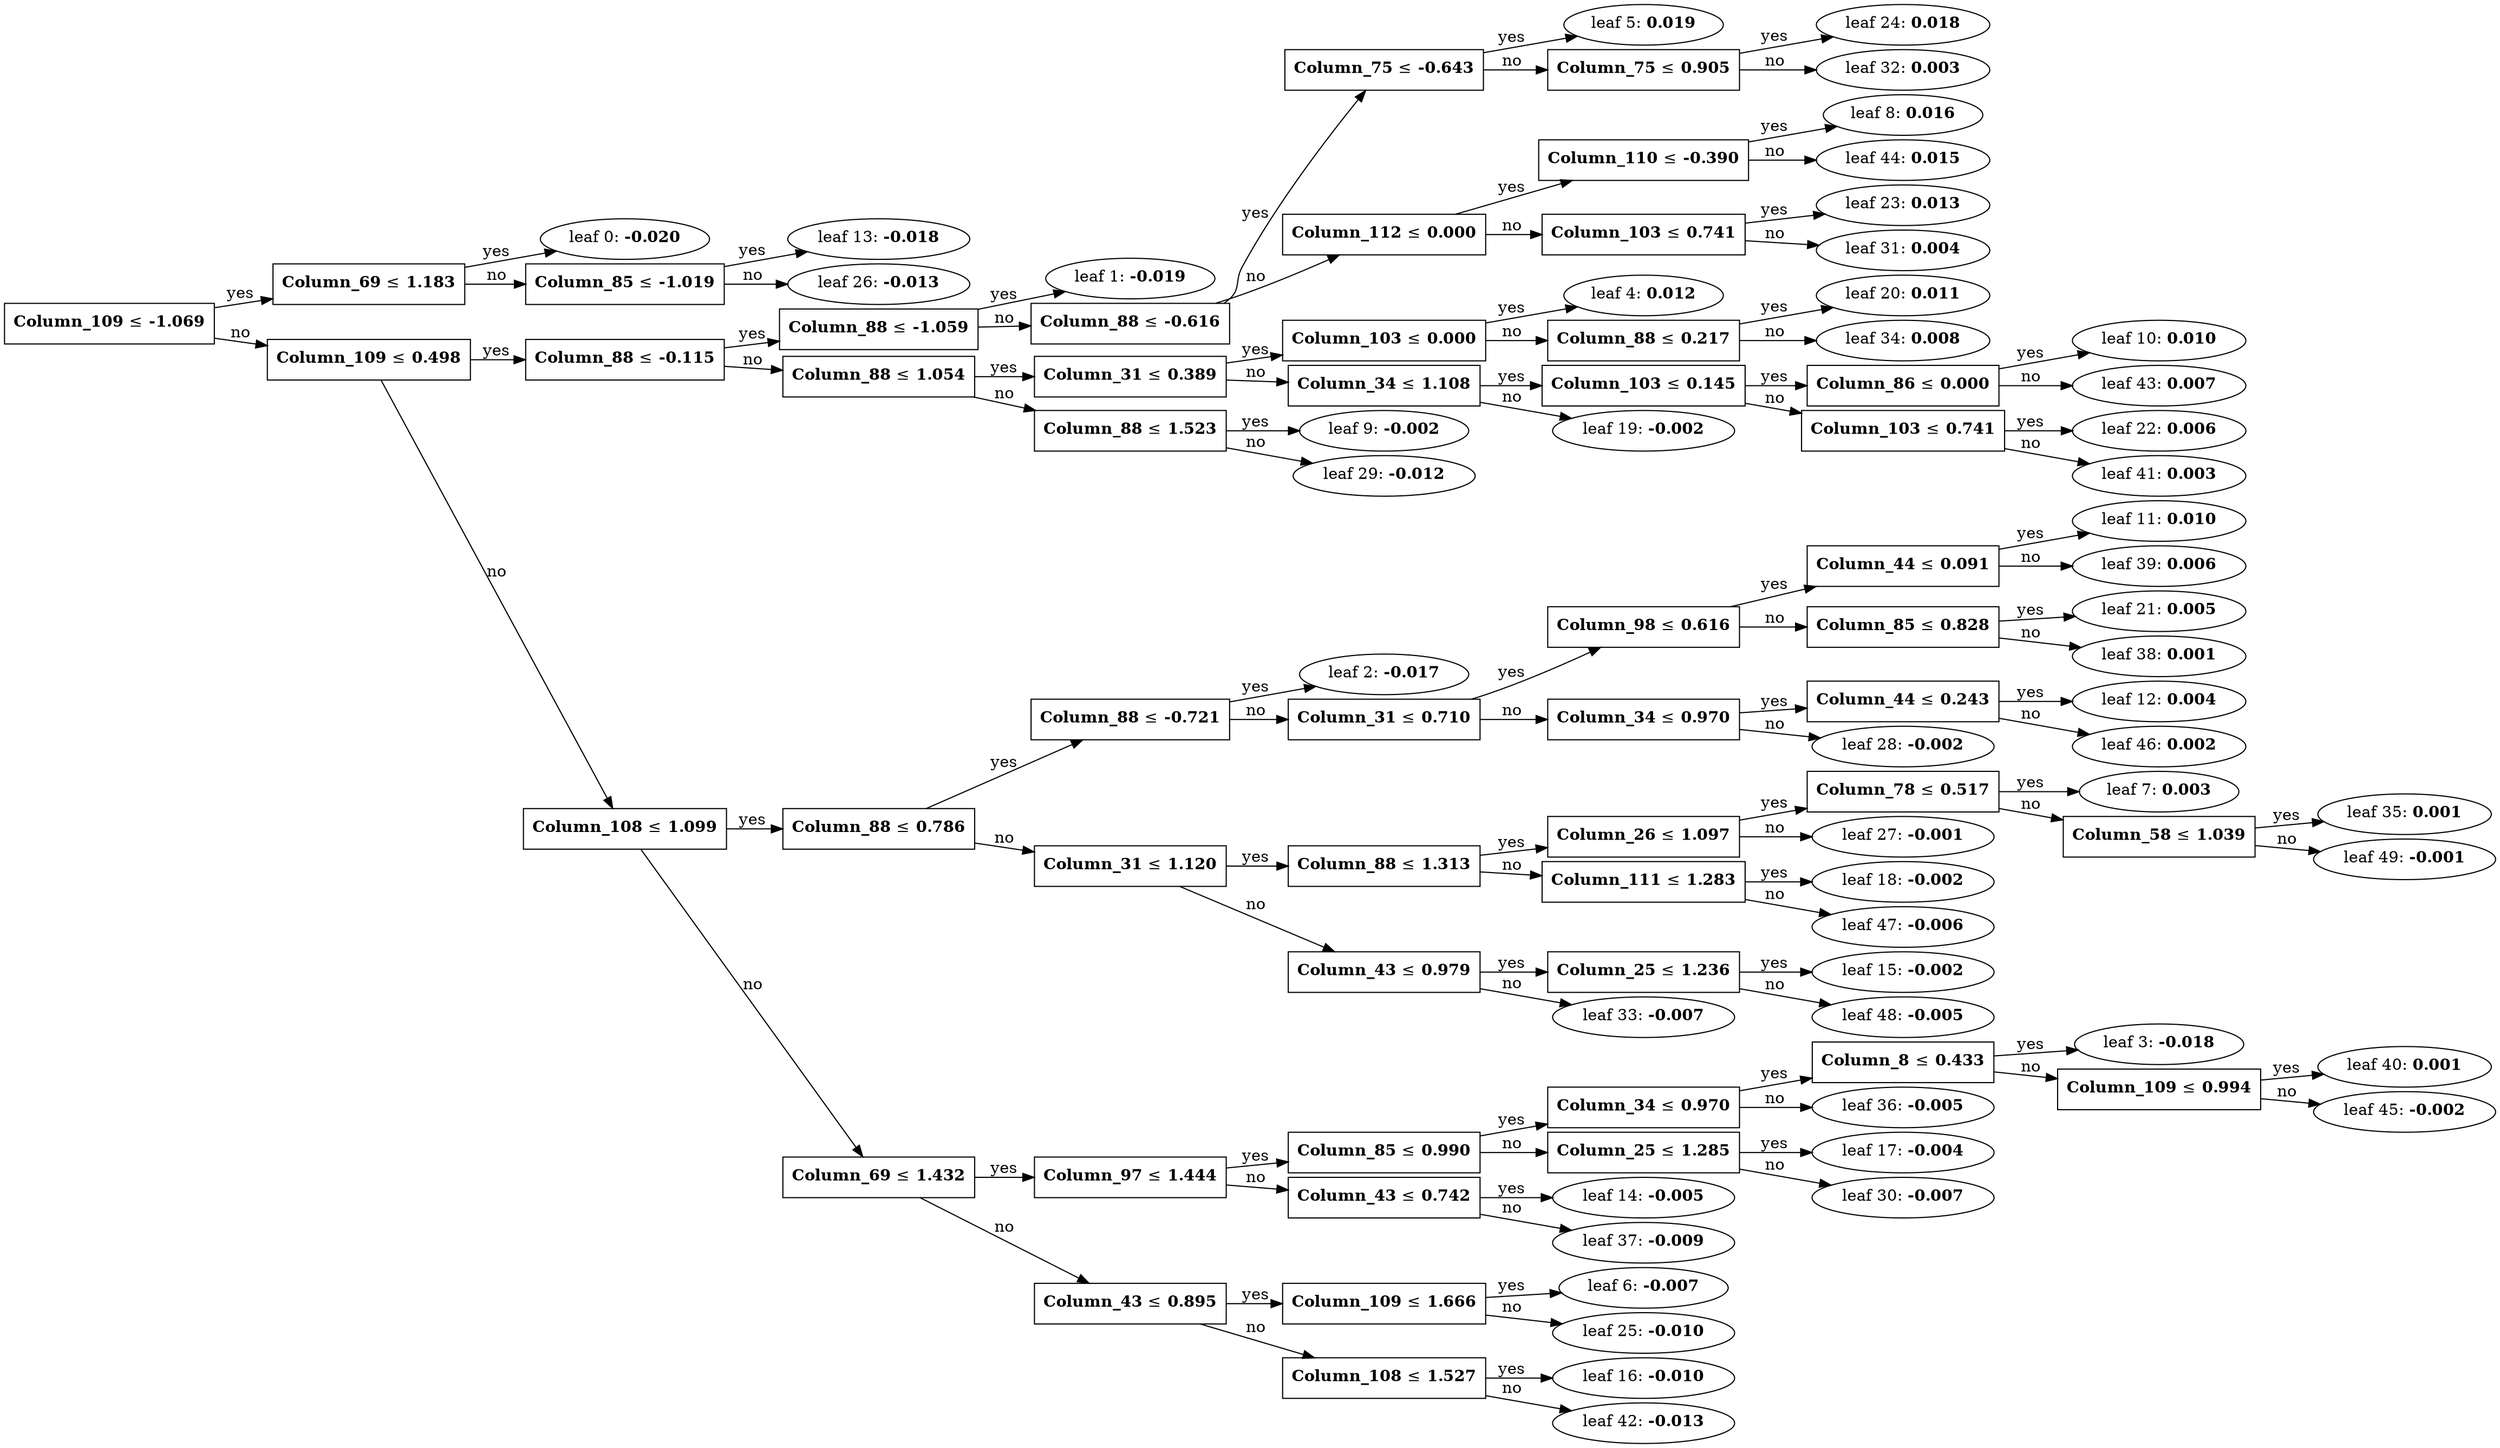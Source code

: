 digraph {
	graph [nodesep=0.05 rankdir=LR ranksep=0.3]
	split0 [label=<<B>Column_109</B> &#8804; <B>-1.069</B>> fillcolor=white shape=rectangle style=""]
	split12 [label=<<B>Column_69</B> &#8804; <B>1.183</B>> fillcolor=white shape=rectangle style=""]
	leaf0 [label=<leaf 0: <B>-0.020</B>>]
	split12 -> leaf0 [label=yes]
	split25 [label=<<B>Column_85</B> &#8804; <B>-1.019</B>> fillcolor=white shape=rectangle style=""]
	leaf13 [label=<leaf 13: <B>-0.018</B>>]
	split25 -> leaf13 [label=yes]
	leaf26 [label=<leaf 26: <B>-0.013</B>>]
	split25 -> leaf26 [label=no]
	split12 -> split25 [label=no]
	split0 -> split12 [label=yes]
	split1 [label=<<B>Column_109</B> &#8804; <B>0.498</B>> fillcolor=white shape=rectangle style=""]
	split3 [label=<<B>Column_88</B> &#8804; <B>-0.115</B>> fillcolor=white shape=rectangle style=""]
	split4 [label=<<B>Column_88</B> &#8804; <B>-1.059</B>> fillcolor=white shape=rectangle style=""]
	leaf1 [label=<leaf 1: <B>-0.019</B>>]
	split4 -> leaf1 [label=yes]
	split7 [label=<<B>Column_88</B> &#8804; <B>-0.616</B>> fillcolor=white shape=rectangle style=""]
	split23 [label=<<B>Column_75</B> &#8804; <B>-0.643</B>> fillcolor=white shape=rectangle style=""]
	leaf5 [label=<leaf 5: <B>0.019</B>>]
	split23 -> leaf5 [label=yes]
	split31 [label=<<B>Column_75</B> &#8804; <B>0.905</B>> fillcolor=white shape=rectangle style=""]
	leaf24 [label=<leaf 24: <B>0.018</B>>]
	split31 -> leaf24 [label=yes]
	leaf32 [label=<leaf 32: <B>0.003</B>>]
	split31 -> leaf32 [label=no]
	split23 -> split31 [label=no]
	split7 -> split23 [label=yes]
	split22 [label=<<B>Column_112</B> &#8804; <B>0.000</B>> fillcolor=white shape=rectangle style=""]
	split43 [label=<<B>Column_110</B> &#8804; <B>-0.390</B>> fillcolor=white shape=rectangle style=""]
	leaf8 [label=<leaf 8: <B>0.016</B>>]
	split43 -> leaf8 [label=yes]
	leaf44 [label=<leaf 44: <B>0.015</B>>]
	split43 -> leaf44 [label=no]
	split22 -> split43 [label=yes]
	split30 [label=<<B>Column_103</B> &#8804; <B>0.741</B>> fillcolor=white shape=rectangle style=""]
	leaf23 [label=<leaf 23: <B>0.013</B>>]
	split30 -> leaf23 [label=yes]
	leaf31 [label=<leaf 31: <B>0.004</B>>]
	split30 -> leaf31 [label=no]
	split22 -> split30 [label=no]
	split7 -> split22 [label=no]
	split4 -> split7 [label=no]
	split3 -> split4 [label=yes]
	split8 [label=<<B>Column_88</B> &#8804; <B>1.054</B>> fillcolor=white shape=rectangle style=""]
	split9 [label=<<B>Column_31</B> &#8804; <B>0.389</B>> fillcolor=white shape=rectangle style=""]
	split19 [label=<<B>Column_103</B> &#8804; <B>0.000</B>> fillcolor=white shape=rectangle style=""]
	leaf4 [label=<leaf 4: <B>0.012</B>>]
	split19 -> leaf4 [label=yes]
	split33 [label=<<B>Column_88</B> &#8804; <B>0.217</B>> fillcolor=white shape=rectangle style=""]
	leaf20 [label=<leaf 20: <B>0.011</B>>]
	split33 -> leaf20 [label=yes]
	leaf34 [label=<leaf 34: <B>0.008</B>>]
	split33 -> leaf34 [label=no]
	split19 -> split33 [label=no]
	split9 -> split19 [label=yes]
	split18 [label=<<B>Column_34</B> &#8804; <B>1.108</B>> fillcolor=white shape=rectangle style=""]
	split21 [label=<<B>Column_103</B> &#8804; <B>0.145</B>> fillcolor=white shape=rectangle style=""]
	split42 [label=<<B>Column_86</B> &#8804; <B>0.000</B>> fillcolor=white shape=rectangle style=""]
	leaf10 [label=<leaf 10: <B>0.010</B>>]
	split42 -> leaf10 [label=yes]
	leaf43 [label=<leaf 43: <B>0.007</B>>]
	split42 -> leaf43 [label=no]
	split21 -> split42 [label=yes]
	split40 [label=<<B>Column_103</B> &#8804; <B>0.741</B>> fillcolor=white shape=rectangle style=""]
	leaf22 [label=<leaf 22: <B>0.006</B>>]
	split40 -> leaf22 [label=yes]
	leaf41 [label=<leaf 41: <B>0.003</B>>]
	split40 -> leaf41 [label=no]
	split21 -> split40 [label=no]
	split18 -> split21 [label=yes]
	leaf19 [label=<leaf 19: <B>-0.002</B>>]
	split18 -> leaf19 [label=no]
	split9 -> split18 [label=no]
	split8 -> split9 [label=yes]
	split28 [label=<<B>Column_88</B> &#8804; <B>1.523</B>> fillcolor=white shape=rectangle style=""]
	leaf9 [label=<leaf 9: <B>-0.002</B>>]
	split28 -> leaf9 [label=yes]
	leaf29 [label=<leaf 29: <B>-0.012</B>>]
	split28 -> leaf29 [label=no]
	split8 -> split28 [label=no]
	split3 -> split8 [label=no]
	split1 -> split3 [label=yes]
	split2 [label=<<B>Column_108</B> &#8804; <B>1.099</B>> fillcolor=white shape=rectangle style=""]
	split6 [label=<<B>Column_88</B> &#8804; <B>0.786</B>> fillcolor=white shape=rectangle style=""]
	split10 [label=<<B>Column_88</B> &#8804; <B>-0.721</B>> fillcolor=white shape=rectangle style=""]
	leaf2 [label=<leaf 2: <B>-0.017</B>>]
	split10 -> leaf2 [label=yes]
	split11 [label=<<B>Column_31</B> &#8804; <B>0.710</B>> fillcolor=white shape=rectangle style=""]
	split20 [label=<<B>Column_98</B> &#8804; <B>0.616</B>> fillcolor=white shape=rectangle style=""]
	split38 [label=<<B>Column_44</B> &#8804; <B>0.091</B>> fillcolor=white shape=rectangle style=""]
	leaf11 [label=<leaf 11: <B>0.010</B>>]
	split38 -> leaf11 [label=yes]
	leaf39 [label=<leaf 39: <B>0.006</B>>]
	split38 -> leaf39 [label=no]
	split20 -> split38 [label=yes]
	split37 [label=<<B>Column_85</B> &#8804; <B>0.828</B>> fillcolor=white shape=rectangle style=""]
	leaf21 [label=<leaf 21: <B>0.005</B>>]
	split37 -> leaf21 [label=yes]
	leaf38 [label=<leaf 38: <B>0.001</B>>]
	split37 -> leaf38 [label=no]
	split20 -> split37 [label=no]
	split11 -> split20 [label=yes]
	split27 [label=<<B>Column_34</B> &#8804; <B>0.970</B>> fillcolor=white shape=rectangle style=""]
	split45 [label=<<B>Column_44</B> &#8804; <B>0.243</B>> fillcolor=white shape=rectangle style=""]
	leaf12 [label=<leaf 12: <B>0.004</B>>]
	split45 -> leaf12 [label=yes]
	leaf46 [label=<leaf 46: <B>0.002</B>>]
	split45 -> leaf46 [label=no]
	split27 -> split45 [label=yes]
	leaf28 [label=<leaf 28: <B>-0.002</B>>]
	split27 -> leaf28 [label=no]
	split11 -> split27 [label=no]
	split10 -> split11 [label=no]
	split6 -> split10 [label=yes]
	split14 [label=<<B>Column_31</B> &#8804; <B>1.120</B>> fillcolor=white shape=rectangle style=""]
	split17 [label=<<B>Column_88</B> &#8804; <B>1.313</B>> fillcolor=white shape=rectangle style=""]
	split26 [label=<<B>Column_26</B> &#8804; <B>1.097</B>> fillcolor=white shape=rectangle style=""]
	split34 [label=<<B>Column_78</B> &#8804; <B>0.517</B>> fillcolor=white shape=rectangle style=""]
	leaf7 [label=<leaf 7: <B>0.003</B>>]
	split34 -> leaf7 [label=yes]
	split48 [label=<<B>Column_58</B> &#8804; <B>1.039</B>> fillcolor=white shape=rectangle style=""]
	leaf35 [label=<leaf 35: <B>0.001</B>>]
	split48 -> leaf35 [label=yes]
	leaf49 [label=<leaf 49: <B>-0.001</B>>]
	split48 -> leaf49 [label=no]
	split34 -> split48 [label=no]
	split26 -> split34 [label=yes]
	leaf27 [label=<leaf 27: <B>-0.001</B>>]
	split26 -> leaf27 [label=no]
	split17 -> split26 [label=yes]
	split46 [label=<<B>Column_111</B> &#8804; <B>1.283</B>> fillcolor=white shape=rectangle style=""]
	leaf18 [label=<leaf 18: <B>-0.002</B>>]
	split46 -> leaf18 [label=yes]
	leaf47 [label=<leaf 47: <B>-0.006</B>>]
	split46 -> leaf47 [label=no]
	split17 -> split46 [label=no]
	split14 -> split17 [label=yes]
	split32 [label=<<B>Column_43</B> &#8804; <B>0.979</B>> fillcolor=white shape=rectangle style=""]
	split47 [label=<<B>Column_25</B> &#8804; <B>1.236</B>> fillcolor=white shape=rectangle style=""]
	leaf15 [label=<leaf 15: <B>-0.002</B>>]
	split47 -> leaf15 [label=yes]
	leaf48 [label=<leaf 48: <B>-0.005</B>>]
	split47 -> leaf48 [label=no]
	split32 -> split47 [label=yes]
	leaf33 [label=<leaf 33: <B>-0.007</B>>]
	split32 -> leaf33 [label=no]
	split14 -> split32 [label=no]
	split6 -> split14 [label=no]
	split2 -> split6 [label=yes]
	split5 [label=<<B>Column_69</B> &#8804; <B>1.432</B>> fillcolor=white shape=rectangle style=""]
	split13 [label=<<B>Column_97</B> &#8804; <B>1.444</B>> fillcolor=white shape=rectangle style=""]
	split16 [label=<<B>Column_85</B> &#8804; <B>0.990</B>> fillcolor=white shape=rectangle style=""]
	split35 [label=<<B>Column_34</B> &#8804; <B>0.970</B>> fillcolor=white shape=rectangle style=""]
	split39 [label=<<B>Column_8</B> &#8804; <B>0.433</B>> fillcolor=white shape=rectangle style=""]
	leaf3 [label=<leaf 3: <B>-0.018</B>>]
	split39 -> leaf3 [label=yes]
	split44 [label=<<B>Column_109</B> &#8804; <B>0.994</B>> fillcolor=white shape=rectangle style=""]
	leaf40 [label=<leaf 40: <B>0.001</B>>]
	split44 -> leaf40 [label=yes]
	leaf45 [label=<leaf 45: <B>-0.002</B>>]
	split44 -> leaf45 [label=no]
	split39 -> split44 [label=no]
	split35 -> split39 [label=yes]
	leaf36 [label=<leaf 36: <B>-0.005</B>>]
	split35 -> leaf36 [label=no]
	split16 -> split35 [label=yes]
	split29 [label=<<B>Column_25</B> &#8804; <B>1.285</B>> fillcolor=white shape=rectangle style=""]
	leaf17 [label=<leaf 17: <B>-0.004</B>>]
	split29 -> leaf17 [label=yes]
	leaf30 [label=<leaf 30: <B>-0.007</B>>]
	split29 -> leaf30 [label=no]
	split16 -> split29 [label=no]
	split13 -> split16 [label=yes]
	split36 [label=<<B>Column_43</B> &#8804; <B>0.742</B>> fillcolor=white shape=rectangle style=""]
	leaf14 [label=<leaf 14: <B>-0.005</B>>]
	split36 -> leaf14 [label=yes]
	leaf37 [label=<leaf 37: <B>-0.009</B>>]
	split36 -> leaf37 [label=no]
	split13 -> split36 [label=no]
	split5 -> split13 [label=yes]
	split15 [label=<<B>Column_43</B> &#8804; <B>0.895</B>> fillcolor=white shape=rectangle style=""]
	split24 [label=<<B>Column_109</B> &#8804; <B>1.666</B>> fillcolor=white shape=rectangle style=""]
	leaf6 [label=<leaf 6: <B>-0.007</B>>]
	split24 -> leaf6 [label=yes]
	leaf25 [label=<leaf 25: <B>-0.010</B>>]
	split24 -> leaf25 [label=no]
	split15 -> split24 [label=yes]
	split41 [label=<<B>Column_108</B> &#8804; <B>1.527</B>> fillcolor=white shape=rectangle style=""]
	leaf16 [label=<leaf 16: <B>-0.010</B>>]
	split41 -> leaf16 [label=yes]
	leaf42 [label=<leaf 42: <B>-0.013</B>>]
	split41 -> leaf42 [label=no]
	split15 -> split41 [label=no]
	split5 -> split15 [label=no]
	split2 -> split5 [label=no]
	split1 -> split2 [label=no]
	split0 -> split1 [label=no]
}
